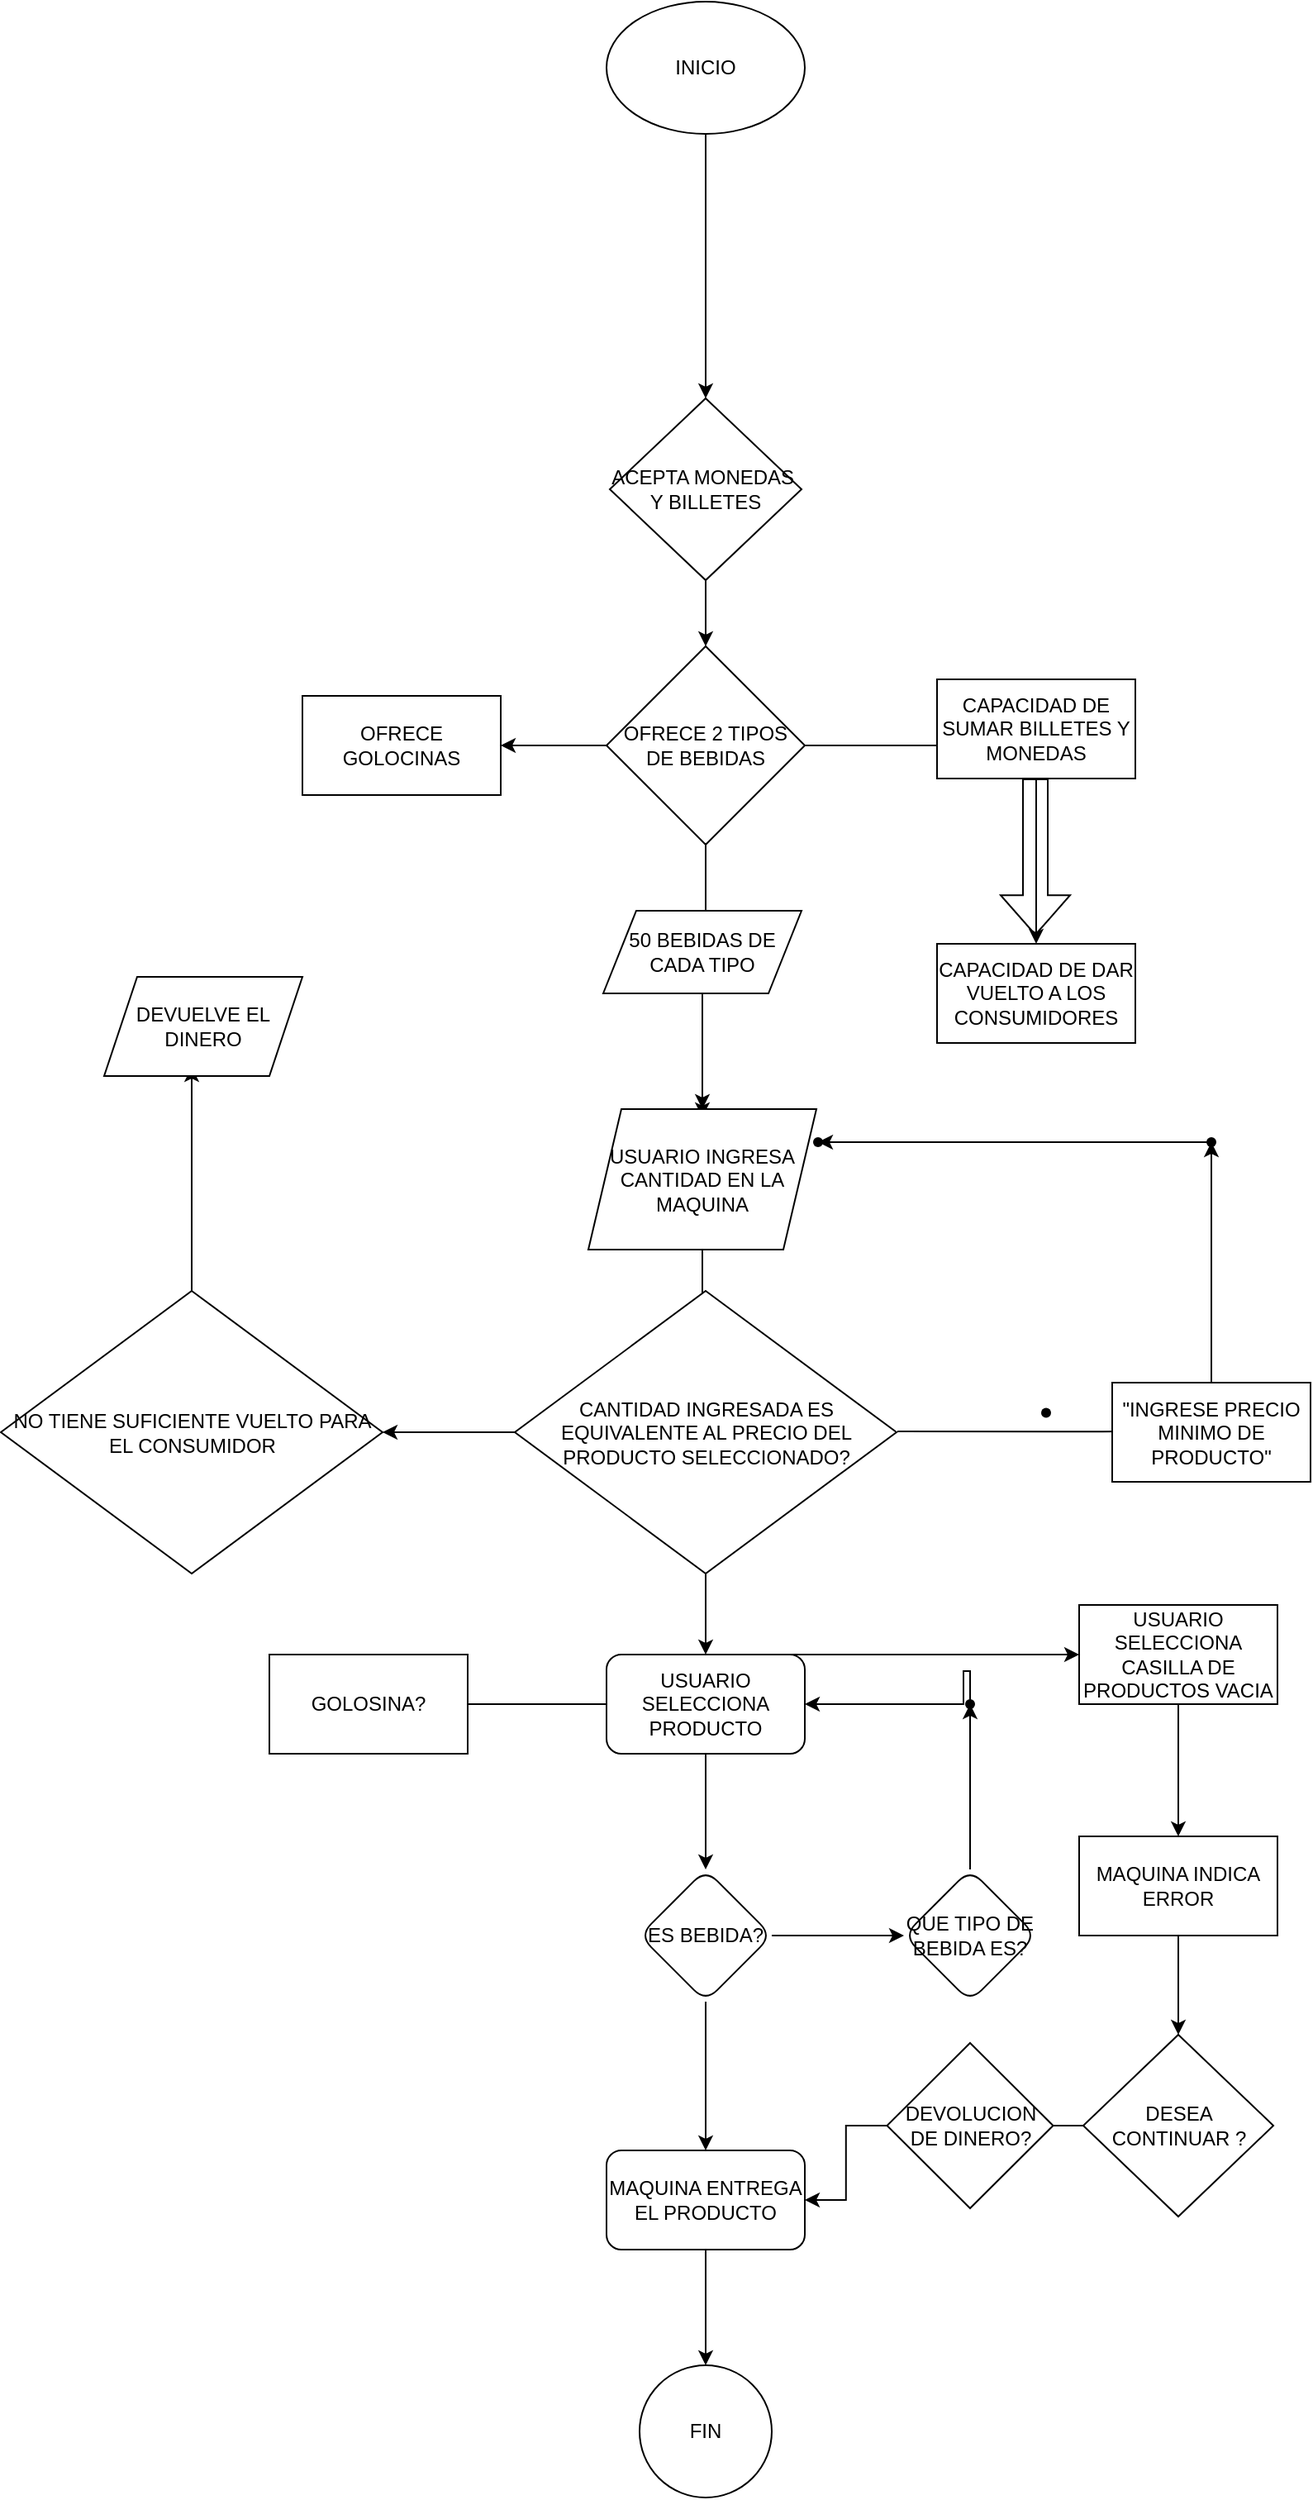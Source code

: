 <mxfile version="23.1.1" type="device">
  <diagram name="Página-1" id="4rmKhna2HTA2xY_X6Cg0">
    <mxGraphModel dx="2263" dy="948" grid="1" gridSize="10" guides="1" tooltips="1" connect="1" arrows="1" fold="1" page="1" pageScale="1" pageWidth="827" pageHeight="1169" math="0" shadow="0">
      <root>
        <mxCell id="0" />
        <mxCell id="1" parent="0" />
        <mxCell id="ZGwQulRZ1QR-QwPX3gih-5" value="" style="edgeStyle=orthogonalEdgeStyle;rounded=0;orthogonalLoop=1;jettySize=auto;html=1;" edge="1" parent="1" source="ZGwQulRZ1QR-QwPX3gih-1" target="ZGwQulRZ1QR-QwPX3gih-4">
          <mxGeometry relative="1" as="geometry" />
        </mxCell>
        <mxCell id="ZGwQulRZ1QR-QwPX3gih-1" value="&lt;font style=&quot;vertical-align: inherit;&quot;&gt;&lt;font style=&quot;vertical-align: inherit;&quot;&gt;INICIO&lt;/font&gt;&lt;/font&gt;" style="ellipse;whiteSpace=wrap;html=1;" vertex="1" parent="1">
          <mxGeometry x="354" y="30" width="120" height="80" as="geometry" />
        </mxCell>
        <mxCell id="ZGwQulRZ1QR-QwPX3gih-4" value="&lt;font style=&quot;vertical-align: inherit;&quot;&gt;&lt;font style=&quot;vertical-align: inherit;&quot;&gt;&lt;font style=&quot;vertical-align: inherit;&quot;&gt;&lt;font style=&quot;vertical-align: inherit;&quot;&gt;ACEPTA MONEDAS&amp;nbsp; Y BILLETES&lt;/font&gt;&lt;/font&gt;&lt;/font&gt;&lt;/font&gt;" style="rhombus;whiteSpace=wrap;html=1;" vertex="1" parent="1">
          <mxGeometry x="356" y="270" width="116" height="110" as="geometry" />
        </mxCell>
        <mxCell id="ZGwQulRZ1QR-QwPX3gih-9" value="" style="edgeStyle=orthogonalEdgeStyle;rounded=0;orthogonalLoop=1;jettySize=auto;html=1;" edge="1" parent="1" source="ZGwQulRZ1QR-QwPX3gih-4" target="ZGwQulRZ1QR-QwPX3gih-8">
          <mxGeometry relative="1" as="geometry">
            <mxPoint x="414" y="380" as="sourcePoint" />
            <mxPoint x="414" y="535" as="targetPoint" />
          </mxGeometry>
        </mxCell>
        <mxCell id="ZGwQulRZ1QR-QwPX3gih-11" style="edgeStyle=orthogonalEdgeStyle;rounded=0;orthogonalLoop=1;jettySize=auto;html=1;" edge="1" parent="1" source="ZGwQulRZ1QR-QwPX3gih-8" target="ZGwQulRZ1QR-QwPX3gih-12">
          <mxGeometry relative="1" as="geometry">
            <mxPoint x="300" y="480" as="targetPoint" />
          </mxGeometry>
        </mxCell>
        <mxCell id="ZGwQulRZ1QR-QwPX3gih-17" value="" style="edgeStyle=orthogonalEdgeStyle;rounded=0;orthogonalLoop=1;jettySize=auto;html=1;" edge="1" parent="1" source="ZGwQulRZ1QR-QwPX3gih-8" target="ZGwQulRZ1QR-QwPX3gih-16">
          <mxGeometry relative="1" as="geometry" />
        </mxCell>
        <mxCell id="ZGwQulRZ1QR-QwPX3gih-8" value="&lt;font style=&quot;vertical-align: inherit;&quot;&gt;&lt;font style=&quot;vertical-align: inherit;&quot;&gt;&lt;font style=&quot;vertical-align: inherit;&quot;&gt;&lt;font style=&quot;vertical-align: inherit;&quot;&gt;OFRECE 2 TIPOS DE BEBIDAS&lt;/font&gt;&lt;/font&gt;&lt;/font&gt;&lt;/font&gt;" style="rhombus;whiteSpace=wrap;html=1;" vertex="1" parent="1">
          <mxGeometry x="354" y="420" width="120" height="120" as="geometry" />
        </mxCell>
        <mxCell id="ZGwQulRZ1QR-QwPX3gih-10" value="" style="endArrow=none;html=1;rounded=0;entryX=0.5;entryY=1;entryDx=0;entryDy=0;" edge="1" parent="1" target="ZGwQulRZ1QR-QwPX3gih-8">
          <mxGeometry width="50" height="50" relative="1" as="geometry">
            <mxPoint x="414" y="580" as="sourcePoint" />
            <mxPoint x="440" y="520" as="targetPoint" />
          </mxGeometry>
        </mxCell>
        <mxCell id="ZGwQulRZ1QR-QwPX3gih-12" value="&lt;font style=&quot;vertical-align: inherit;&quot;&gt;&lt;font style=&quot;vertical-align: inherit;&quot;&gt;OFRECE GOLOCINAS&lt;/font&gt;&lt;/font&gt;" style="rounded=0;whiteSpace=wrap;html=1;" vertex="1" parent="1">
          <mxGeometry x="170" y="450" width="120" height="60" as="geometry" />
        </mxCell>
        <mxCell id="ZGwQulRZ1QR-QwPX3gih-15" value="" style="edgeStyle=orthogonalEdgeStyle;rounded=0;orthogonalLoop=1;jettySize=auto;html=1;" edge="1" parent="1" source="ZGwQulRZ1QR-QwPX3gih-13">
          <mxGeometry relative="1" as="geometry">
            <mxPoint x="412" y="705" as="targetPoint" />
          </mxGeometry>
        </mxCell>
        <mxCell id="ZGwQulRZ1QR-QwPX3gih-13" value="&lt;font style=&quot;vertical-align: inherit;&quot;&gt;&lt;font style=&quot;vertical-align: inherit;&quot;&gt;&lt;font style=&quot;vertical-align: inherit;&quot;&gt;&lt;font style=&quot;vertical-align: inherit;&quot;&gt;50 BEBIDAS DE CADA TIPO&lt;/font&gt;&lt;/font&gt;&lt;/font&gt;&lt;/font&gt;" style="shape=parallelogram;perimeter=parallelogramPerimeter;whiteSpace=wrap;html=1;fixedSize=1;" vertex="1" parent="1">
          <mxGeometry x="352" y="580" width="120" height="50" as="geometry" />
        </mxCell>
        <mxCell id="ZGwQulRZ1QR-QwPX3gih-16" value="&lt;font style=&quot;vertical-align: inherit;&quot;&gt;&lt;font style=&quot;vertical-align: inherit;&quot;&gt;&lt;font style=&quot;vertical-align: inherit;&quot;&gt;&lt;font style=&quot;vertical-align: inherit;&quot;&gt;CAPACIDAD DE DAR VUELTO A LOS CONSUMIDORES&lt;/font&gt;&lt;/font&gt;&lt;/font&gt;&lt;/font&gt;" style="whiteSpace=wrap;html=1;" vertex="1" parent="1">
          <mxGeometry x="554" y="600" width="120" height="60" as="geometry" />
        </mxCell>
        <mxCell id="ZGwQulRZ1QR-QwPX3gih-19" value="" style="shape=flexArrow;endArrow=classic;html=1;rounded=0;endWidth=26;endSize=7.62;width=15;" edge="1" parent="1">
          <mxGeometry width="50" height="50" relative="1" as="geometry">
            <mxPoint x="613.5" y="500" as="sourcePoint" />
            <mxPoint x="613.5" y="595" as="targetPoint" />
            <Array as="points" />
          </mxGeometry>
        </mxCell>
        <mxCell id="ZGwQulRZ1QR-QwPX3gih-20" value="CAPACIDAD DE SUMAR BILLETES Y MONEDAS" style="rounded=0;whiteSpace=wrap;html=1;" vertex="1" parent="1">
          <mxGeometry x="554" y="440" width="120" height="60" as="geometry" />
        </mxCell>
        <mxCell id="ZGwQulRZ1QR-QwPX3gih-23" value="" style="edgeStyle=orthogonalEdgeStyle;rounded=0;orthogonalLoop=1;jettySize=auto;html=1;" edge="1" parent="1" source="ZGwQulRZ1QR-QwPX3gih-13" target="ZGwQulRZ1QR-QwPX3gih-22">
          <mxGeometry relative="1" as="geometry">
            <mxPoint x="412" y="840" as="sourcePoint" />
          </mxGeometry>
        </mxCell>
        <mxCell id="ZGwQulRZ1QR-QwPX3gih-25" value="" style="edgeStyle=orthogonalEdgeStyle;rounded=0;orthogonalLoop=1;jettySize=auto;html=1;" edge="1" parent="1" source="ZGwQulRZ1QR-QwPX3gih-22">
          <mxGeometry relative="1" as="geometry">
            <mxPoint x="412" y="830" as="targetPoint" />
          </mxGeometry>
        </mxCell>
        <mxCell id="ZGwQulRZ1QR-QwPX3gih-22" value="USUARIO INGRESA CANTIDAD EN LA MAQUINA" style="shape=parallelogram;perimeter=parallelogramPerimeter;whiteSpace=wrap;html=1;fixedSize=1;" vertex="1" parent="1">
          <mxGeometry x="343" y="700" width="138" height="85" as="geometry" />
        </mxCell>
        <mxCell id="ZGwQulRZ1QR-QwPX3gih-27" value="" style="edgeStyle=orthogonalEdgeStyle;rounded=0;orthogonalLoop=1;jettySize=auto;html=1;" edge="1" parent="1">
          <mxGeometry relative="1" as="geometry">
            <mxPoint x="530" y="895.05" as="sourcePoint" />
            <mxPoint x="674" y="895" as="targetPoint" />
            <Array as="points">
              <mxPoint x="654" y="895.25" />
              <mxPoint x="654" y="895.25" />
            </Array>
          </mxGeometry>
        </mxCell>
        <mxCell id="ZGwQulRZ1QR-QwPX3gih-26" value="" style="shape=waypoint;sketch=0;size=6;pointerEvents=1;points=[];fillColor=default;resizable=0;rotatable=0;perimeter=centerPerimeter;snapToPoint=1;" vertex="1" parent="1">
          <mxGeometry x="610" y="873.75" width="20" height="20" as="geometry" />
        </mxCell>
        <mxCell id="ZGwQulRZ1QR-QwPX3gih-35" value="" style="edgeStyle=orthogonalEdgeStyle;rounded=0;orthogonalLoop=1;jettySize=auto;html=1;" edge="1" parent="1" source="ZGwQulRZ1QR-QwPX3gih-28" target="ZGwQulRZ1QR-QwPX3gih-34">
          <mxGeometry relative="1" as="geometry" />
        </mxCell>
        <mxCell id="ZGwQulRZ1QR-QwPX3gih-49" value="" style="edgeStyle=orthogonalEdgeStyle;rounded=0;orthogonalLoop=1;jettySize=auto;html=1;" edge="1" parent="1" source="ZGwQulRZ1QR-QwPX3gih-28" target="ZGwQulRZ1QR-QwPX3gih-48">
          <mxGeometry relative="1" as="geometry" />
        </mxCell>
        <mxCell id="ZGwQulRZ1QR-QwPX3gih-31" value="" style="edgeStyle=orthogonalEdgeStyle;rounded=0;orthogonalLoop=1;jettySize=auto;html=1;" edge="1" parent="1" source="ZGwQulRZ1QR-QwPX3gih-29" target="ZGwQulRZ1QR-QwPX3gih-30">
          <mxGeometry relative="1" as="geometry" />
        </mxCell>
        <mxCell id="ZGwQulRZ1QR-QwPX3gih-29" value="&quot;INGRESE PRECIO MINIMO DE PRODUCTO&quot;" style="rounded=0;whiteSpace=wrap;html=1;" vertex="1" parent="1">
          <mxGeometry x="660" y="865.5" width="120" height="60" as="geometry" />
        </mxCell>
        <mxCell id="ZGwQulRZ1QR-QwPX3gih-33" value="" style="edgeStyle=orthogonalEdgeStyle;rounded=0;orthogonalLoop=1;jettySize=auto;html=1;" edge="1" parent="1" source="ZGwQulRZ1QR-QwPX3gih-30" target="ZGwQulRZ1QR-QwPX3gih-32">
          <mxGeometry relative="1" as="geometry" />
        </mxCell>
        <mxCell id="ZGwQulRZ1QR-QwPX3gih-30" value="" style="shape=waypoint;sketch=0;size=6;pointerEvents=1;points=[];fillColor=default;resizable=0;rotatable=0;perimeter=centerPerimeter;snapToPoint=1;rounded=0;" vertex="1" parent="1">
          <mxGeometry x="710" y="710" width="20" height="20" as="geometry" />
        </mxCell>
        <mxCell id="ZGwQulRZ1QR-QwPX3gih-32" value="" style="shape=waypoint;sketch=0;size=6;pointerEvents=1;points=[];fillColor=default;resizable=0;rotatable=0;perimeter=centerPerimeter;snapToPoint=1;rounded=0;" vertex="1" parent="1">
          <mxGeometry x="472" y="710" width="20" height="20" as="geometry" />
        </mxCell>
        <mxCell id="ZGwQulRZ1QR-QwPX3gih-37" value="" style="edgeStyle=orthogonalEdgeStyle;rounded=0;orthogonalLoop=1;jettySize=auto;html=1;" edge="1" parent="1" source="ZGwQulRZ1QR-QwPX3gih-34" target="ZGwQulRZ1QR-QwPX3gih-36">
          <mxGeometry relative="1" as="geometry" />
        </mxCell>
        <mxCell id="ZGwQulRZ1QR-QwPX3gih-41" value="" style="edgeStyle=orthogonalEdgeStyle;rounded=0;orthogonalLoop=1;jettySize=auto;html=1;" edge="1" parent="1" source="ZGwQulRZ1QR-QwPX3gih-34">
          <mxGeometry relative="1" as="geometry">
            <mxPoint x="254" y="1060" as="targetPoint" />
          </mxGeometry>
        </mxCell>
        <mxCell id="ZGwQulRZ1QR-QwPX3gih-34" value="USUARIO SELECCIONA PRODUCTO" style="rounded=1;whiteSpace=wrap;html=1;" vertex="1" parent="1">
          <mxGeometry x="354" y="1030" width="120" height="60" as="geometry" />
        </mxCell>
        <mxCell id="ZGwQulRZ1QR-QwPX3gih-39" value="" style="edgeStyle=orthogonalEdgeStyle;rounded=0;orthogonalLoop=1;jettySize=auto;html=1;" edge="1" parent="1" source="ZGwQulRZ1QR-QwPX3gih-36" target="ZGwQulRZ1QR-QwPX3gih-38">
          <mxGeometry relative="1" as="geometry" />
        </mxCell>
        <mxCell id="ZGwQulRZ1QR-QwPX3gih-47" value="" style="edgeStyle=orthogonalEdgeStyle;rounded=0;orthogonalLoop=1;jettySize=auto;html=1;" edge="1" parent="1" source="ZGwQulRZ1QR-QwPX3gih-36" target="ZGwQulRZ1QR-QwPX3gih-46">
          <mxGeometry relative="1" as="geometry" />
        </mxCell>
        <mxCell id="ZGwQulRZ1QR-QwPX3gih-36" value="ES BEBIDA?" style="rhombus;whiteSpace=wrap;html=1;rounded=1;" vertex="1" parent="1">
          <mxGeometry x="374" y="1160" width="80" height="80" as="geometry" />
        </mxCell>
        <mxCell id="ZGwQulRZ1QR-QwPX3gih-44" value="" style="edgeStyle=orthogonalEdgeStyle;rounded=0;orthogonalLoop=1;jettySize=auto;html=1;" edge="1" parent="1" source="ZGwQulRZ1QR-QwPX3gih-38" target="ZGwQulRZ1QR-QwPX3gih-43">
          <mxGeometry relative="1" as="geometry" />
        </mxCell>
        <mxCell id="ZGwQulRZ1QR-QwPX3gih-38" value="QUE TIPO DE BEBIDA ES?" style="rhombus;whiteSpace=wrap;html=1;rounded=1;" vertex="1" parent="1">
          <mxGeometry x="534" y="1160" width="80" height="80" as="geometry" />
        </mxCell>
        <mxCell id="ZGwQulRZ1QR-QwPX3gih-42" value="GOLOSINA?" style="rounded=0;whiteSpace=wrap;html=1;" vertex="1" parent="1">
          <mxGeometry x="150" y="1030" width="120" height="60" as="geometry" />
        </mxCell>
        <mxCell id="ZGwQulRZ1QR-QwPX3gih-45" value="" style="edgeStyle=orthogonalEdgeStyle;rounded=0;orthogonalLoop=1;jettySize=auto;html=1;" edge="1" parent="1" source="ZGwQulRZ1QR-QwPX3gih-43" target="ZGwQulRZ1QR-QwPX3gih-34">
          <mxGeometry relative="1" as="geometry">
            <Array as="points">
              <mxPoint x="574" y="1040" />
              <mxPoint x="570" y="1040" />
              <mxPoint x="570" y="1060" />
            </Array>
          </mxGeometry>
        </mxCell>
        <mxCell id="ZGwQulRZ1QR-QwPX3gih-43" value="" style="shape=waypoint;sketch=0;size=6;pointerEvents=1;points=[];fillColor=default;resizable=0;rotatable=0;perimeter=centerPerimeter;snapToPoint=1;rounded=1;" vertex="1" parent="1">
          <mxGeometry x="564" y="1050" width="20" height="20" as="geometry" />
        </mxCell>
        <mxCell id="ZGwQulRZ1QR-QwPX3gih-66" value="" style="edgeStyle=orthogonalEdgeStyle;rounded=0;orthogonalLoop=1;jettySize=auto;html=1;" edge="1" parent="1" source="ZGwQulRZ1QR-QwPX3gih-46" target="ZGwQulRZ1QR-QwPX3gih-65">
          <mxGeometry relative="1" as="geometry" />
        </mxCell>
        <mxCell id="ZGwQulRZ1QR-QwPX3gih-46" value="MAQUINA ENTREGA EL PRODUCTO" style="whiteSpace=wrap;html=1;rounded=1;" vertex="1" parent="1">
          <mxGeometry x="354" y="1330" width="120" height="60" as="geometry" />
        </mxCell>
        <mxCell id="ZGwQulRZ1QR-QwPX3gih-51" value="" style="edgeStyle=orthogonalEdgeStyle;rounded=0;orthogonalLoop=1;jettySize=auto;html=1;" edge="1" parent="1" source="ZGwQulRZ1QR-QwPX3gih-48">
          <mxGeometry relative="1" as="geometry">
            <mxPoint x="103" y="674.5" as="targetPoint" />
          </mxGeometry>
        </mxCell>
        <mxCell id="ZGwQulRZ1QR-QwPX3gih-48" value="NO TIENE SUFICIENTE VUELTO PARA EL CONSUMIDOR" style="rhombus;whiteSpace=wrap;html=1;" vertex="1" parent="1">
          <mxGeometry x="-12.5" y="810" width="231" height="171" as="geometry" />
        </mxCell>
        <mxCell id="ZGwQulRZ1QR-QwPX3gih-52" value="DEVUELVE EL DINERO" style="shape=parallelogram;perimeter=parallelogramPerimeter;whiteSpace=wrap;html=1;fixedSize=1;" vertex="1" parent="1">
          <mxGeometry x="50" y="620" width="120" height="60" as="geometry" />
        </mxCell>
        <mxCell id="ZGwQulRZ1QR-QwPX3gih-53" value="" style="curved=1;endArrow=classic;html=1;rounded=0;" edge="1" parent="1" source="ZGwQulRZ1QR-QwPX3gih-28">
          <mxGeometry width="50" height="50" relative="1" as="geometry">
            <mxPoint x="390" y="950" as="sourcePoint" />
            <mxPoint x="440" y="900" as="targetPoint" />
            <Array as="points">
              <mxPoint x="390" y="900" />
            </Array>
          </mxGeometry>
        </mxCell>
        <mxCell id="ZGwQulRZ1QR-QwPX3gih-54" value="" style="curved=1;endArrow=classic;html=1;rounded=0;" edge="1" parent="1" target="ZGwQulRZ1QR-QwPX3gih-28">
          <mxGeometry width="50" height="50" relative="1" as="geometry">
            <mxPoint x="390" y="950" as="sourcePoint" />
            <mxPoint x="440" y="900" as="targetPoint" />
            <Array as="points">
              <mxPoint x="420" y="950" />
              <mxPoint x="440" y="950" />
              <mxPoint x="370" y="930" />
            </Array>
          </mxGeometry>
        </mxCell>
        <mxCell id="ZGwQulRZ1QR-QwPX3gih-28" value="CANTIDAD INGRESADA ES EQUIVALENTE AL PRECIO DEL PRODUCTO SELECCIONADO?" style="rhombus;whiteSpace=wrap;html=1;" vertex="1" parent="1">
          <mxGeometry x="298.5" y="810" width="231" height="171" as="geometry" />
        </mxCell>
        <mxCell id="ZGwQulRZ1QR-QwPX3gih-55" value="" style="endArrow=classic;html=1;rounded=0;" edge="1" parent="1">
          <mxGeometry width="50" height="50" relative="1" as="geometry">
            <mxPoint x="464" y="1030" as="sourcePoint" />
            <mxPoint x="640" y="1030" as="targetPoint" />
          </mxGeometry>
        </mxCell>
        <mxCell id="ZGwQulRZ1QR-QwPX3gih-58" value="" style="edgeStyle=orthogonalEdgeStyle;rounded=0;orthogonalLoop=1;jettySize=auto;html=1;" edge="1" parent="1" source="ZGwQulRZ1QR-QwPX3gih-56" target="ZGwQulRZ1QR-QwPX3gih-57">
          <mxGeometry relative="1" as="geometry" />
        </mxCell>
        <mxCell id="ZGwQulRZ1QR-QwPX3gih-56" value="USUARIO SELECCIONA CASILLA DE PRODUCTOS VACIA" style="rounded=0;whiteSpace=wrap;html=1;" vertex="1" parent="1">
          <mxGeometry x="640" y="1000" width="120" height="60" as="geometry" />
        </mxCell>
        <mxCell id="ZGwQulRZ1QR-QwPX3gih-60" value="" style="edgeStyle=orthogonalEdgeStyle;rounded=0;orthogonalLoop=1;jettySize=auto;html=1;" edge="1" parent="1" source="ZGwQulRZ1QR-QwPX3gih-57" target="ZGwQulRZ1QR-QwPX3gih-59">
          <mxGeometry relative="1" as="geometry" />
        </mxCell>
        <mxCell id="ZGwQulRZ1QR-QwPX3gih-57" value="MAQUINA INDICA ERROR" style="rounded=0;whiteSpace=wrap;html=1;" vertex="1" parent="1">
          <mxGeometry x="640" y="1140" width="120" height="60" as="geometry" />
        </mxCell>
        <mxCell id="ZGwQulRZ1QR-QwPX3gih-62" value="" style="edgeStyle=orthogonalEdgeStyle;rounded=0;orthogonalLoop=1;jettySize=auto;html=1;" edge="1" parent="1" source="ZGwQulRZ1QR-QwPX3gih-59">
          <mxGeometry relative="1" as="geometry">
            <mxPoint x="590" y="1310" as="targetPoint" />
          </mxGeometry>
        </mxCell>
        <mxCell id="ZGwQulRZ1QR-QwPX3gih-59" value="DESEA CONTINUAR ?" style="rhombus;whiteSpace=wrap;html=1;rounded=0;" vertex="1" parent="1">
          <mxGeometry x="642.5" y="1260" width="115" height="110" as="geometry" />
        </mxCell>
        <mxCell id="ZGwQulRZ1QR-QwPX3gih-64" value="" style="edgeStyle=orthogonalEdgeStyle;rounded=0;orthogonalLoop=1;jettySize=auto;html=1;" edge="1" parent="1" source="ZGwQulRZ1QR-QwPX3gih-63" target="ZGwQulRZ1QR-QwPX3gih-46">
          <mxGeometry relative="1" as="geometry" />
        </mxCell>
        <mxCell id="ZGwQulRZ1QR-QwPX3gih-63" value="DEVOLUCION DE DINERO?" style="rhombus;whiteSpace=wrap;html=1;" vertex="1" parent="1">
          <mxGeometry x="523.75" y="1265" width="100.5" height="100" as="geometry" />
        </mxCell>
        <mxCell id="ZGwQulRZ1QR-QwPX3gih-65" value="FIN" style="ellipse;whiteSpace=wrap;html=1;rounded=1;" vertex="1" parent="1">
          <mxGeometry x="374" y="1460" width="80" height="80" as="geometry" />
        </mxCell>
      </root>
    </mxGraphModel>
  </diagram>
</mxfile>
